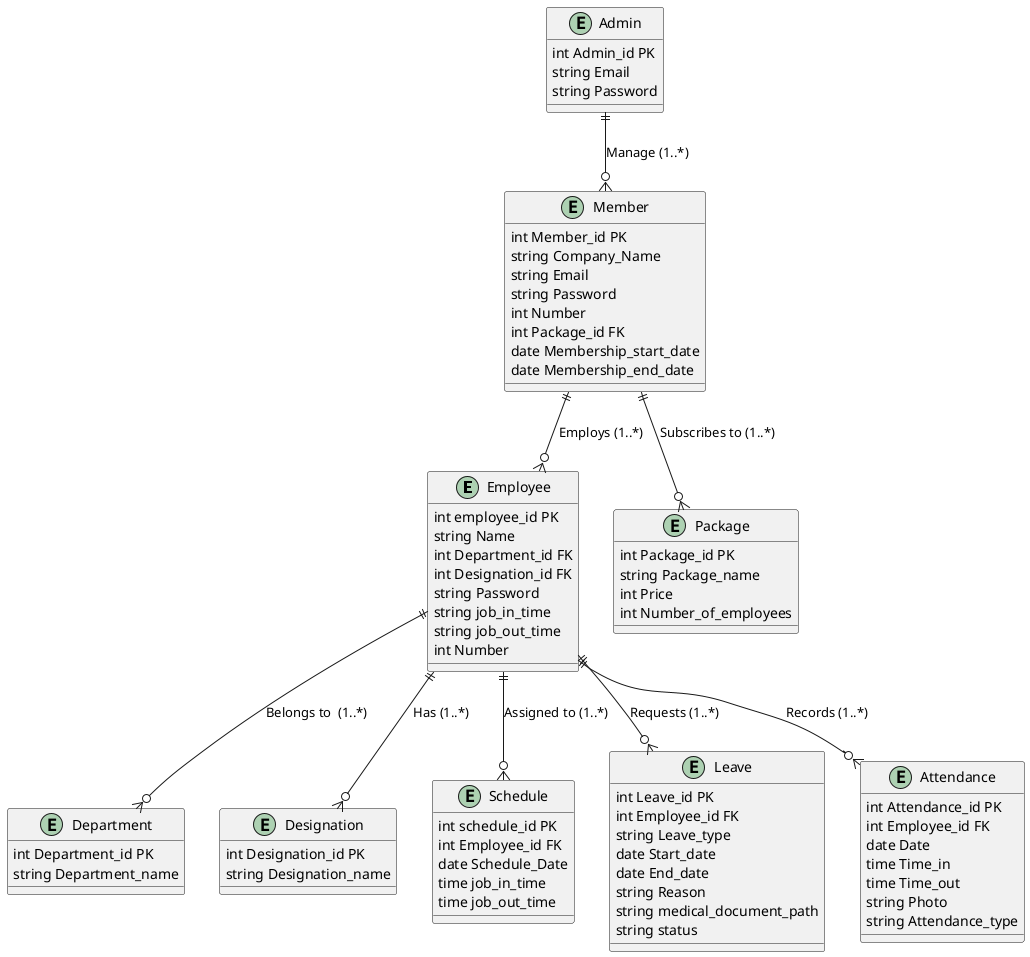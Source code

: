 @startuml
hide stereotypes

entity Employee {
    int employee_id PK
    string Name
    int Department_id FK
    int Designation_id FK
    string Password
    string job_in_time
    string job_out_time
    int Number
}

entity Department {
    int Department_id PK
    string Department_name
}

entity Designation {
    int Designation_id PK
    string Designation_name
}

entity Schedule {
    int schedule_id PK
    int Employee_id FK
    date Schedule_Date
    time job_in_time
    time job_out_time
}

entity Leave {
    int Leave_id PK
    int Employee_id FK
    string Leave_type
    date Start_date
    date End_date
    string Reason
    string medical_document_path
    string status
}

entity Attendance {
    int Attendance_id PK
    int Employee_id FK
    date Date
    time Time_in
    time Time_out
    string Photo
    string Attendance_type
}

entity Member {
    int Member_id PK
    string Company_Name
    string Email
    string Password
    int Number
    int Package_id FK
    date Membership_start_date
    date Membership_end_date
}

entity Package {
    int Package_id PK
    string Package_name
    int Price
    int Number_of_employees
}

entity Admin {
    int Admin_id PK
    string Email
    string Password
}

Employee ||--o{ Department : Belongs to  (1..*)
Employee ||--o{ Designation : Has (1..*)
Employee ||--o{ Schedule : Assigned to (1..*)
Employee ||--o{ Leave : Requests (1..*)
Employee ||--o{ Attendance : Records (1..*)
Member ||--o{ Package : Subscribes to (1..*)
Member ||--o{ Employee : Employs (1..*)
Admin ||--o{ Member : Manage (1..*)

@enduml